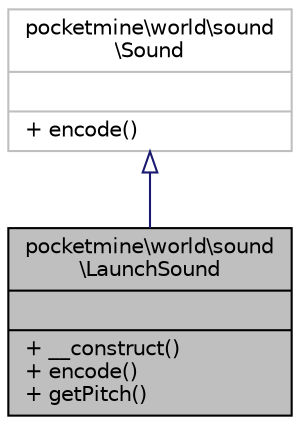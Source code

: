 digraph "pocketmine\world\sound\LaunchSound"
{
 // INTERACTIVE_SVG=YES
 // LATEX_PDF_SIZE
  edge [fontname="Helvetica",fontsize="10",labelfontname="Helvetica",labelfontsize="10"];
  node [fontname="Helvetica",fontsize="10",shape=record];
  Node1 [label="{pocketmine\\world\\sound\l\\LaunchSound\n||+ __construct()\l+ encode()\l+ getPitch()\l}",height=0.2,width=0.4,color="black", fillcolor="grey75", style="filled", fontcolor="black",tooltip=" "];
  Node2 -> Node1 [dir="back",color="midnightblue",fontsize="10",style="solid",arrowtail="onormal",fontname="Helvetica"];
  Node2 [label="{pocketmine\\world\\sound\l\\Sound\n||+ encode()\l}",height=0.2,width=0.4,color="grey75", fillcolor="white", style="filled",URL="$d7/dbd/interfacepocketmine_1_1world_1_1sound_1_1_sound.html",tooltip=" "];
}
